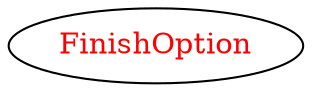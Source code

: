 digraph dependencyGraph {
 concentrate=true;
 ranksep="2.0";
 rankdir="LR"; 
 splines="ortho";
"FinishOption" [fontcolor="red"];
}